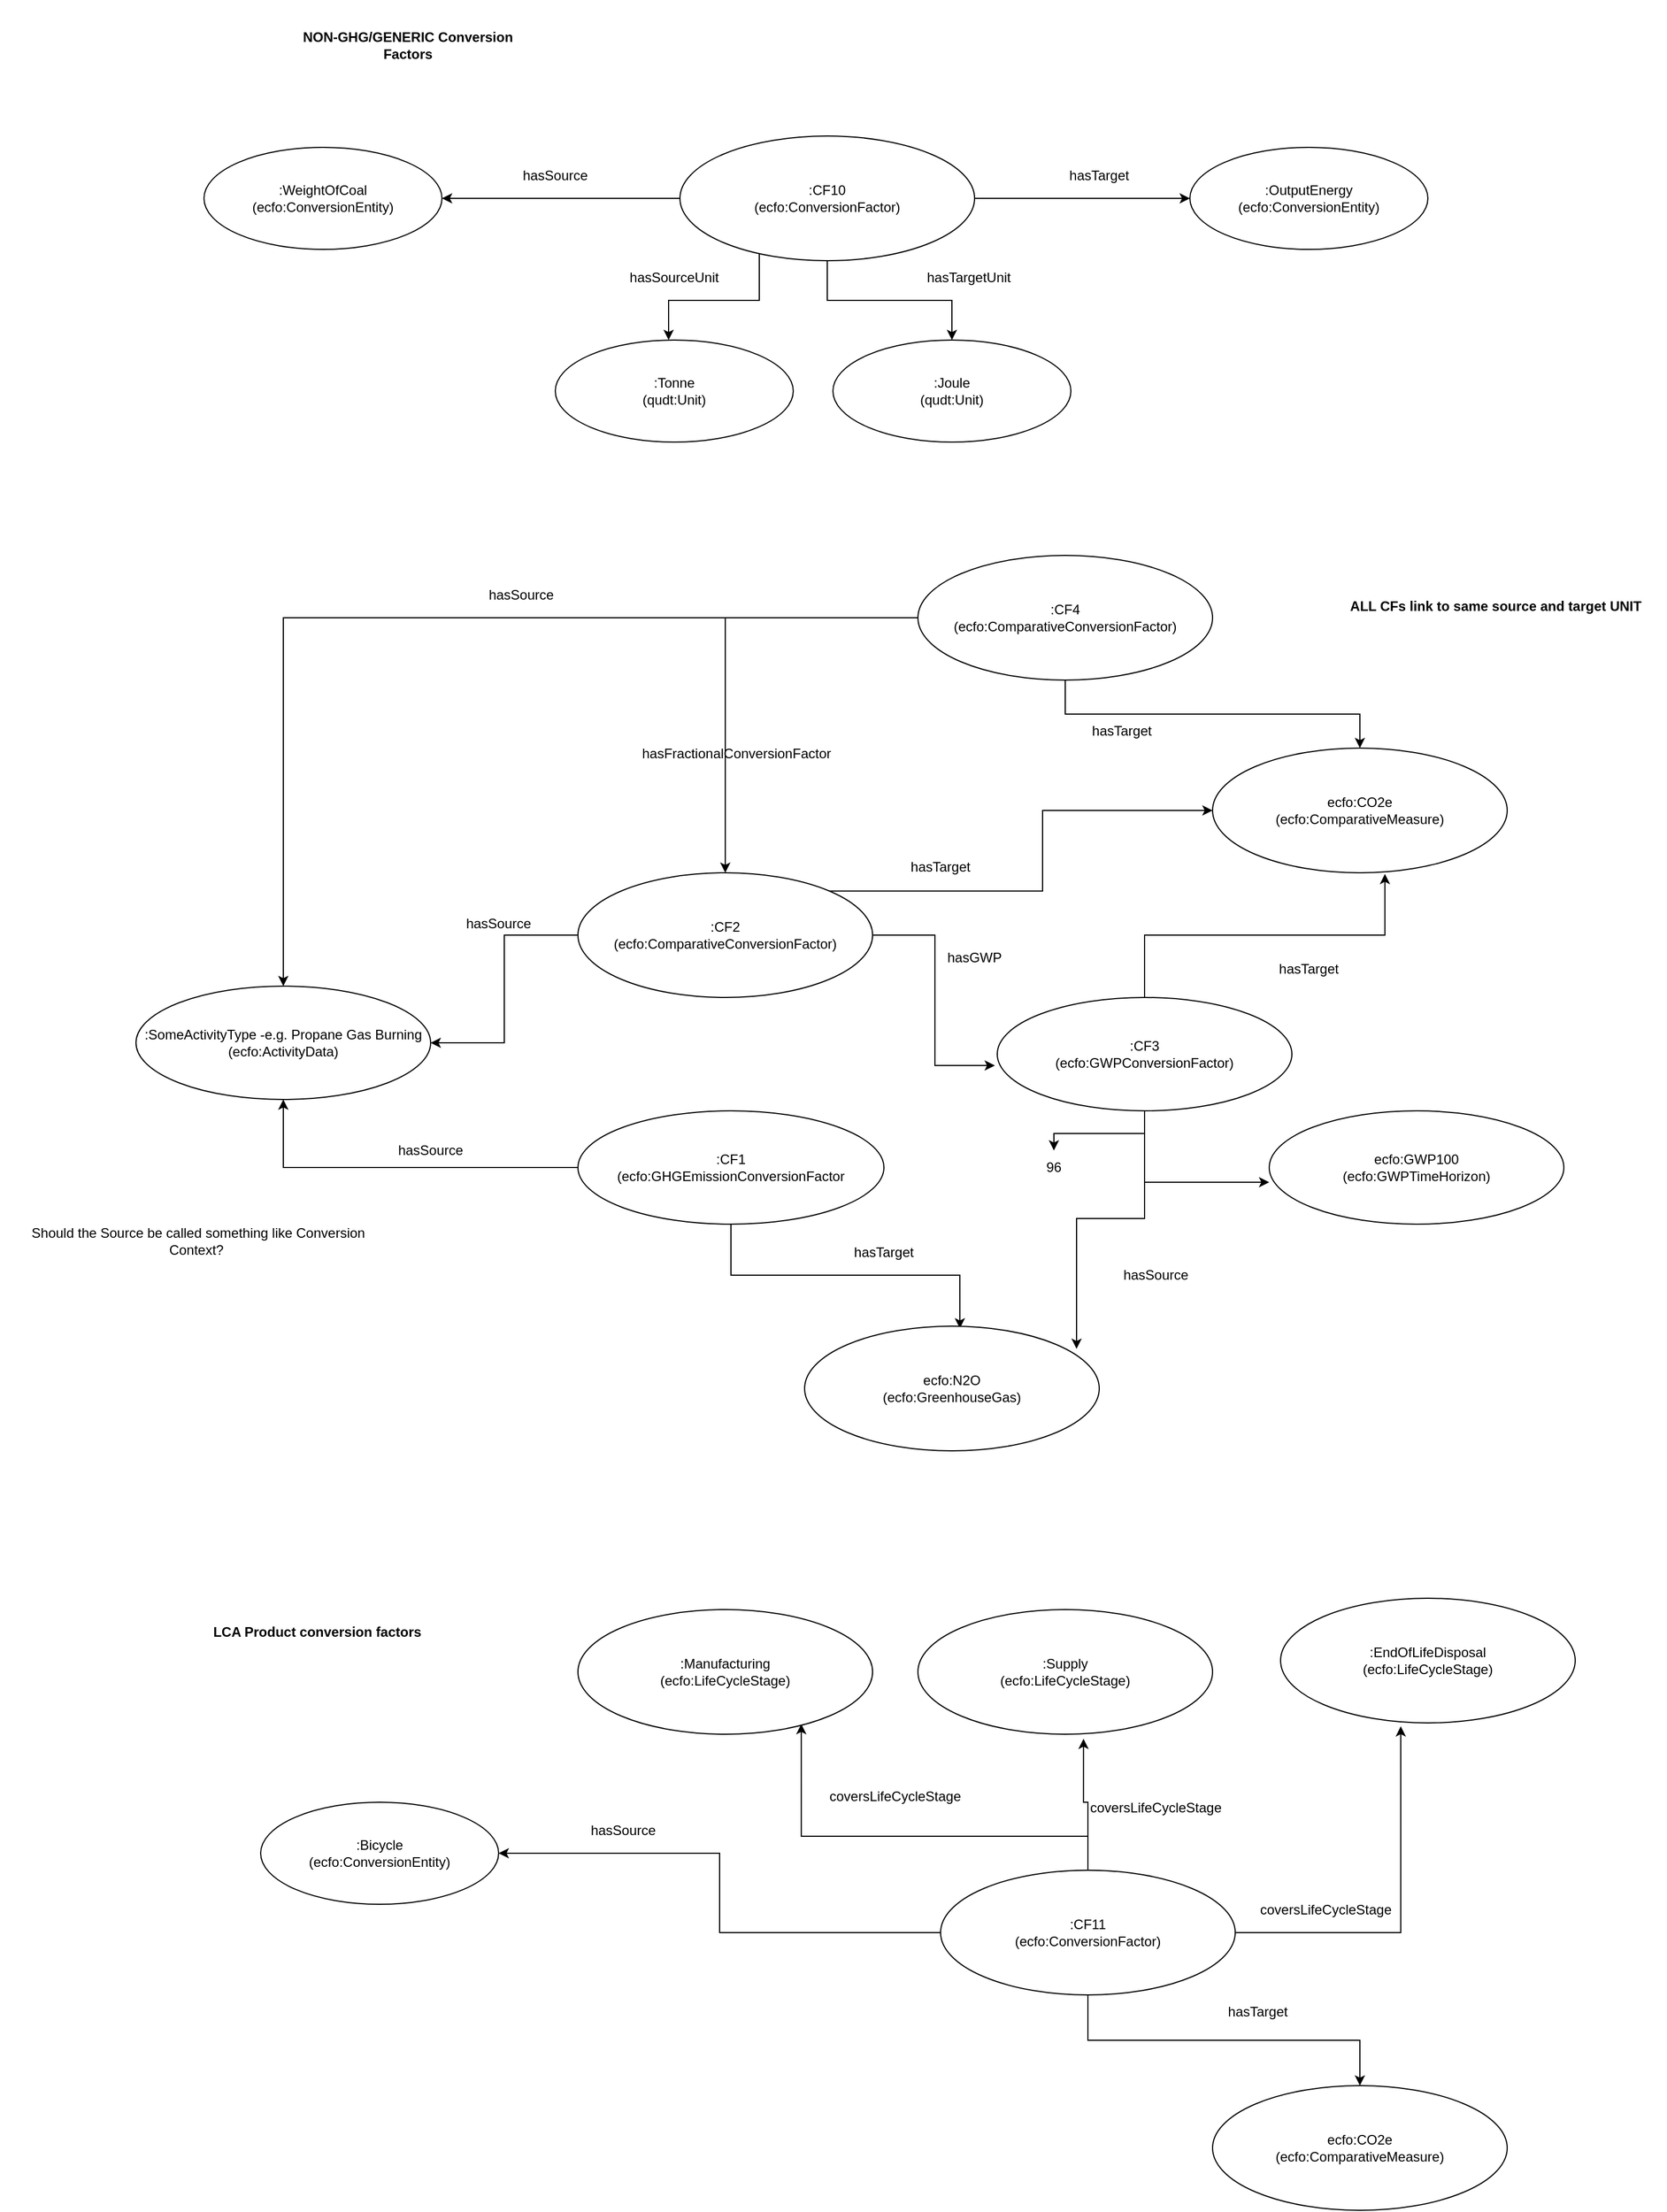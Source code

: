 <mxfile version="18.0.1" type="device"><diagram id="Yz5WXkMZ0Q-86yB7HDwJ" name="Page-1"><mxGraphModel dx="3889" dy="1127" grid="1" gridSize="10" guides="1" tooltips="1" connect="1" arrows="1" fold="1" page="1" pageScale="1" pageWidth="2339" pageHeight="3300" math="0" shadow="0"><root><mxCell id="0"/><mxCell id="1" parent="0"/><mxCell id="ODrJmWh3OD8wCeJmF-KD-8" style="edgeStyle=orthogonalEdgeStyle;rounded=0;orthogonalLoop=1;jettySize=auto;html=1;" edge="1" parent="1" source="ODrJmWh3OD8wCeJmF-KD-4" target="ODrJmWh3OD8wCeJmF-KD-7"><mxGeometry relative="1" as="geometry"/></mxCell><mxCell id="ODrJmWh3OD8wCeJmF-KD-12" style="edgeStyle=orthogonalEdgeStyle;rounded=0;orthogonalLoop=1;jettySize=auto;html=1;entryX=-0.008;entryY=0.6;entryDx=0;entryDy=0;entryPerimeter=0;" edge="1" parent="1" source="ODrJmWh3OD8wCeJmF-KD-4" target="ODrJmWh3OD8wCeJmF-KD-6"><mxGeometry relative="1" as="geometry"/></mxCell><mxCell id="ODrJmWh3OD8wCeJmF-KD-20" style="edgeStyle=orthogonalEdgeStyle;rounded=0;orthogonalLoop=1;jettySize=auto;html=1;exitX=1;exitY=0;exitDx=0;exitDy=0;entryX=0;entryY=0.5;entryDx=0;entryDy=0;" edge="1" parent="1" source="ODrJmWh3OD8wCeJmF-KD-4" target="ODrJmWh3OD8wCeJmF-KD-19"><mxGeometry relative="1" as="geometry"/></mxCell><mxCell id="ODrJmWh3OD8wCeJmF-KD-4" value=":CF2&lt;br&gt;(ecfo:ComparativeConversionFactor)" style="ellipse;whiteSpace=wrap;html=1;" vertex="1" parent="1"><mxGeometry x="210" y="1000" width="260" height="110" as="geometry"/></mxCell><mxCell id="ODrJmWh3OD8wCeJmF-KD-9" style="edgeStyle=orthogonalEdgeStyle;rounded=0;orthogonalLoop=1;jettySize=auto;html=1;" edge="1" parent="1" source="ODrJmWh3OD8wCeJmF-KD-5" target="ODrJmWh3OD8wCeJmF-KD-7"><mxGeometry relative="1" as="geometry"/></mxCell><mxCell id="ODrJmWh3OD8wCeJmF-KD-26" style="edgeStyle=orthogonalEdgeStyle;rounded=0;orthogonalLoop=1;jettySize=auto;html=1;entryX=0.527;entryY=0.018;entryDx=0;entryDy=0;entryPerimeter=0;" edge="1" parent="1" source="ODrJmWh3OD8wCeJmF-KD-5" target="ODrJmWh3OD8wCeJmF-KD-25"><mxGeometry relative="1" as="geometry"/></mxCell><mxCell id="ODrJmWh3OD8wCeJmF-KD-5" value=":CF1&lt;br&gt;(ecfo:GHGEmissionConversionFactor" style="ellipse;whiteSpace=wrap;html=1;" vertex="1" parent="1"><mxGeometry x="210" y="1210" width="270" height="100" as="geometry"/></mxCell><mxCell id="ODrJmWh3OD8wCeJmF-KD-29" style="edgeStyle=orthogonalEdgeStyle;rounded=0;orthogonalLoop=1;jettySize=auto;html=1;entryX=0;entryY=0.63;entryDx=0;entryDy=0;entryPerimeter=0;" edge="1" parent="1" source="ODrJmWh3OD8wCeJmF-KD-6" target="ODrJmWh3OD8wCeJmF-KD-28"><mxGeometry relative="1" as="geometry"/></mxCell><mxCell id="ODrJmWh3OD8wCeJmF-KD-66" style="edgeStyle=orthogonalEdgeStyle;rounded=0;orthogonalLoop=1;jettySize=auto;html=1;entryX=0.5;entryY=0;entryDx=0;entryDy=0;" edge="1" parent="1" source="ODrJmWh3OD8wCeJmF-KD-6" target="ODrJmWh3OD8wCeJmF-KD-64"><mxGeometry relative="1" as="geometry"/></mxCell><mxCell id="ODrJmWh3OD8wCeJmF-KD-67" style="edgeStyle=orthogonalEdgeStyle;rounded=0;orthogonalLoop=1;jettySize=auto;html=1;entryX=0.923;entryY=0.182;entryDx=0;entryDy=0;entryPerimeter=0;" edge="1" parent="1" source="ODrJmWh3OD8wCeJmF-KD-6" target="ODrJmWh3OD8wCeJmF-KD-25"><mxGeometry relative="1" as="geometry"/></mxCell><mxCell id="ODrJmWh3OD8wCeJmF-KD-69" style="edgeStyle=orthogonalEdgeStyle;rounded=0;orthogonalLoop=1;jettySize=auto;html=1;entryX=0.585;entryY=1.009;entryDx=0;entryDy=0;entryPerimeter=0;" edge="1" parent="1" source="ODrJmWh3OD8wCeJmF-KD-6" target="ODrJmWh3OD8wCeJmF-KD-19"><mxGeometry relative="1" as="geometry"/></mxCell><mxCell id="ODrJmWh3OD8wCeJmF-KD-6" value=":CF3&lt;br&gt;(ecfo:GWPConversionFactor)" style="ellipse;whiteSpace=wrap;html=1;" vertex="1" parent="1"><mxGeometry x="580" y="1110" width="260" height="100" as="geometry"/></mxCell><mxCell id="ODrJmWh3OD8wCeJmF-KD-7" value=":SomeActivityType -e.g. Propane Gas Burning&lt;br&gt;(ecfo:ActivityData)" style="ellipse;whiteSpace=wrap;html=1;" vertex="1" parent="1"><mxGeometry x="-180" y="1100" width="260" height="100" as="geometry"/></mxCell><mxCell id="ODrJmWh3OD8wCeJmF-KD-10" value="hasSource" style="text;html=1;strokeColor=none;fillColor=none;align=center;verticalAlign=middle;whiteSpace=wrap;rounded=0;" vertex="1" parent="1"><mxGeometry x="50" y="1230" width="60" height="30" as="geometry"/></mxCell><mxCell id="ODrJmWh3OD8wCeJmF-KD-11" value="hasSource" style="text;html=1;strokeColor=none;fillColor=none;align=center;verticalAlign=middle;whiteSpace=wrap;rounded=0;" vertex="1" parent="1"><mxGeometry x="110" y="1030" width="60" height="30" as="geometry"/></mxCell><mxCell id="ODrJmWh3OD8wCeJmF-KD-14" style="edgeStyle=orthogonalEdgeStyle;rounded=0;orthogonalLoop=1;jettySize=auto;html=1;" edge="1" parent="1" source="ODrJmWh3OD8wCeJmF-KD-13" target="ODrJmWh3OD8wCeJmF-KD-4"><mxGeometry relative="1" as="geometry"/></mxCell><mxCell id="ODrJmWh3OD8wCeJmF-KD-17" style="edgeStyle=orthogonalEdgeStyle;rounded=0;orthogonalLoop=1;jettySize=auto;html=1;entryX=0.5;entryY=0;entryDx=0;entryDy=0;" edge="1" parent="1" source="ODrJmWh3OD8wCeJmF-KD-13" target="ODrJmWh3OD8wCeJmF-KD-7"><mxGeometry relative="1" as="geometry"/></mxCell><mxCell id="ODrJmWh3OD8wCeJmF-KD-21" style="edgeStyle=orthogonalEdgeStyle;rounded=0;orthogonalLoop=1;jettySize=auto;html=1;" edge="1" parent="1" source="ODrJmWh3OD8wCeJmF-KD-13" target="ODrJmWh3OD8wCeJmF-KD-19"><mxGeometry relative="1" as="geometry"/></mxCell><mxCell id="ODrJmWh3OD8wCeJmF-KD-13" value=":CF4&lt;br&gt;(ecfo:ComparativeConversionFactor)" style="ellipse;whiteSpace=wrap;html=1;" vertex="1" parent="1"><mxGeometry x="510" y="720" width="260" height="110" as="geometry"/></mxCell><mxCell id="ODrJmWh3OD8wCeJmF-KD-15" value="hasFractionalConversionFactor" style="text;html=1;strokeColor=none;fillColor=none;align=center;verticalAlign=middle;whiteSpace=wrap;rounded=0;" vertex="1" parent="1"><mxGeometry x="320" y="880" width="60" height="30" as="geometry"/></mxCell><mxCell id="ODrJmWh3OD8wCeJmF-KD-18" value="hasSource" style="text;html=1;strokeColor=none;fillColor=none;align=center;verticalAlign=middle;whiteSpace=wrap;rounded=0;" vertex="1" parent="1"><mxGeometry x="130" y="740" width="60" height="30" as="geometry"/></mxCell><mxCell id="ODrJmWh3OD8wCeJmF-KD-19" value="ecfo:CO2e&lt;br&gt;(ecfo:ComparativeMeasure)" style="ellipse;whiteSpace=wrap;html=1;" vertex="1" parent="1"><mxGeometry x="770" y="890" width="260" height="110" as="geometry"/></mxCell><mxCell id="ODrJmWh3OD8wCeJmF-KD-22" value="hasTarget" style="text;html=1;strokeColor=none;fillColor=none;align=center;verticalAlign=middle;whiteSpace=wrap;rounded=0;" vertex="1" parent="1"><mxGeometry x="660" y="860" width="60" height="30" as="geometry"/></mxCell><mxCell id="ODrJmWh3OD8wCeJmF-KD-23" value="hasTarget" style="text;html=1;strokeColor=none;fillColor=none;align=center;verticalAlign=middle;whiteSpace=wrap;rounded=0;" vertex="1" parent="1"><mxGeometry x="500" y="980" width="60" height="30" as="geometry"/></mxCell><mxCell id="ODrJmWh3OD8wCeJmF-KD-24" value="hasGWP" style="text;html=1;strokeColor=none;fillColor=none;align=center;verticalAlign=middle;whiteSpace=wrap;rounded=0;" vertex="1" parent="1"><mxGeometry x="530" y="1060" width="60" height="30" as="geometry"/></mxCell><mxCell id="ODrJmWh3OD8wCeJmF-KD-25" value="ecfo:N2O&lt;br&gt;(ecfo:GreenhouseGas)" style="ellipse;whiteSpace=wrap;html=1;" vertex="1" parent="1"><mxGeometry x="410" y="1400" width="260" height="110" as="geometry"/></mxCell><mxCell id="ODrJmWh3OD8wCeJmF-KD-27" value="hasTarget" style="text;html=1;strokeColor=none;fillColor=none;align=center;verticalAlign=middle;whiteSpace=wrap;rounded=0;" vertex="1" parent="1"><mxGeometry x="450" y="1320" width="60" height="30" as="geometry"/></mxCell><mxCell id="ODrJmWh3OD8wCeJmF-KD-28" value="ecfo:GWP100&lt;br&gt;(ecfo:GWPTimeHorizon)" style="ellipse;whiteSpace=wrap;html=1;" vertex="1" parent="1"><mxGeometry x="820" y="1210" width="260" height="100" as="geometry"/></mxCell><mxCell id="ODrJmWh3OD8wCeJmF-KD-35" style="edgeStyle=orthogonalEdgeStyle;rounded=0;orthogonalLoop=1;jettySize=auto;html=1;entryX=1;entryY=0.5;entryDx=0;entryDy=0;" edge="1" parent="1" source="ODrJmWh3OD8wCeJmF-KD-30" target="ODrJmWh3OD8wCeJmF-KD-34"><mxGeometry relative="1" as="geometry"/></mxCell><mxCell id="ODrJmWh3OD8wCeJmF-KD-38" style="edgeStyle=orthogonalEdgeStyle;rounded=0;orthogonalLoop=1;jettySize=auto;html=1;entryX=0;entryY=0.5;entryDx=0;entryDy=0;" edge="1" parent="1" source="ODrJmWh3OD8wCeJmF-KD-30" target="ODrJmWh3OD8wCeJmF-KD-37"><mxGeometry relative="1" as="geometry"/></mxCell><mxCell id="ODrJmWh3OD8wCeJmF-KD-40" style="edgeStyle=orthogonalEdgeStyle;rounded=0;orthogonalLoop=1;jettySize=auto;html=1;" edge="1" parent="1" source="ODrJmWh3OD8wCeJmF-KD-30"><mxGeometry relative="1" as="geometry"><mxPoint x="290" y="530" as="targetPoint"/><Array as="points"><mxPoint x="370" y="495"/><mxPoint x="290" y="495"/></Array></mxGeometry></mxCell><mxCell id="ODrJmWh3OD8wCeJmF-KD-45" style="edgeStyle=orthogonalEdgeStyle;rounded=0;orthogonalLoop=1;jettySize=auto;html=1;" edge="1" parent="1" source="ODrJmWh3OD8wCeJmF-KD-30" target="ODrJmWh3OD8wCeJmF-KD-44"><mxGeometry relative="1" as="geometry"/></mxCell><mxCell id="ODrJmWh3OD8wCeJmF-KD-30" value=":CF10&lt;br&gt;(ecfo:ConversionFactor)" style="ellipse;whiteSpace=wrap;html=1;" vertex="1" parent="1"><mxGeometry x="300" y="350" width="260" height="110" as="geometry"/></mxCell><mxCell id="ODrJmWh3OD8wCeJmF-KD-32" value="ALL CFs link to same source and target UNIT" style="text;html=1;strokeColor=none;fillColor=none;align=center;verticalAlign=middle;whiteSpace=wrap;rounded=0;fontStyle=1" vertex="1" parent="1"><mxGeometry x="870" y="690" width="300" height="150" as="geometry"/></mxCell><mxCell id="ODrJmWh3OD8wCeJmF-KD-33" value="NON-GHG/GENERIC Conversion Factors" style="text;html=1;strokeColor=none;fillColor=none;align=center;verticalAlign=middle;whiteSpace=wrap;rounded=0;fontStyle=1" vertex="1" parent="1"><mxGeometry x="-40" y="230" width="200" height="80" as="geometry"/></mxCell><mxCell id="ODrJmWh3OD8wCeJmF-KD-34" value=":WeightOfCoal&lt;br&gt;(ecfo:ConversionEntity)" style="ellipse;whiteSpace=wrap;html=1;" vertex="1" parent="1"><mxGeometry x="-120" y="360" width="210" height="90" as="geometry"/></mxCell><mxCell id="ODrJmWh3OD8wCeJmF-KD-36" value="hasSource" style="text;html=1;strokeColor=none;fillColor=none;align=center;verticalAlign=middle;whiteSpace=wrap;rounded=0;" vertex="1" parent="1"><mxGeometry x="160" y="370" width="60" height="30" as="geometry"/></mxCell><mxCell id="ODrJmWh3OD8wCeJmF-KD-37" value=":OutputEnergy&lt;br&gt;(ecfo:ConversionEntity)" style="ellipse;whiteSpace=wrap;html=1;" vertex="1" parent="1"><mxGeometry x="750" y="360" width="210" height="90" as="geometry"/></mxCell><mxCell id="ODrJmWh3OD8wCeJmF-KD-39" value="hasTarget" style="text;html=1;strokeColor=none;fillColor=none;align=center;verticalAlign=middle;whiteSpace=wrap;rounded=0;" vertex="1" parent="1"><mxGeometry x="640" y="370" width="60" height="30" as="geometry"/></mxCell><mxCell id="ODrJmWh3OD8wCeJmF-KD-41" value="hasSourceUnit" style="text;html=1;strokeColor=none;fillColor=none;align=center;verticalAlign=middle;whiteSpace=wrap;rounded=0;" vertex="1" parent="1"><mxGeometry x="250" y="460" width="90" height="30" as="geometry"/></mxCell><mxCell id="ODrJmWh3OD8wCeJmF-KD-42" value=":Tonne&lt;br&gt;(qudt:Unit)" style="ellipse;whiteSpace=wrap;html=1;" vertex="1" parent="1"><mxGeometry x="190" y="530" width="210" height="90" as="geometry"/></mxCell><mxCell id="ODrJmWh3OD8wCeJmF-KD-43" value="hasTargetUnit" style="text;html=1;strokeColor=none;fillColor=none;align=center;verticalAlign=middle;whiteSpace=wrap;rounded=0;" vertex="1" parent="1"><mxGeometry x="510" y="460" width="90" height="30" as="geometry"/></mxCell><mxCell id="ODrJmWh3OD8wCeJmF-KD-44" value=":Joule&lt;br&gt;(qudt:Unit)" style="ellipse;whiteSpace=wrap;html=1;" vertex="1" parent="1"><mxGeometry x="435" y="530" width="210" height="90" as="geometry"/></mxCell><mxCell id="ODrJmWh3OD8wCeJmF-KD-46" value="LCA Product conversion factors" style="text;html=1;strokeColor=none;fillColor=none;align=center;verticalAlign=middle;whiteSpace=wrap;rounded=0;fontStyle=1" vertex="1" parent="1"><mxGeometry x="-120" y="1630" width="200" height="80" as="geometry"/></mxCell><mxCell id="ODrJmWh3OD8wCeJmF-KD-49" style="edgeStyle=orthogonalEdgeStyle;rounded=0;orthogonalLoop=1;jettySize=auto;html=1;" edge="1" parent="1" source="ODrJmWh3OD8wCeJmF-KD-47" target="ODrJmWh3OD8wCeJmF-KD-48"><mxGeometry relative="1" as="geometry"/></mxCell><mxCell id="ODrJmWh3OD8wCeJmF-KD-54" style="edgeStyle=orthogonalEdgeStyle;rounded=0;orthogonalLoop=1;jettySize=auto;html=1;entryX=0.758;entryY=0.918;entryDx=0;entryDy=0;entryPerimeter=0;" edge="1" parent="1" source="ODrJmWh3OD8wCeJmF-KD-47" target="ODrJmWh3OD8wCeJmF-KD-51"><mxGeometry relative="1" as="geometry"><Array as="points"><mxPoint x="660" y="1850"/><mxPoint x="407" y="1850"/></Array></mxGeometry></mxCell><mxCell id="ODrJmWh3OD8wCeJmF-KD-55" style="edgeStyle=orthogonalEdgeStyle;rounded=0;orthogonalLoop=1;jettySize=auto;html=1;entryX=0.562;entryY=1.036;entryDx=0;entryDy=0;entryPerimeter=0;" edge="1" parent="1" source="ODrJmWh3OD8wCeJmF-KD-47" target="ODrJmWh3OD8wCeJmF-KD-52"><mxGeometry relative="1" as="geometry"/></mxCell><mxCell id="ODrJmWh3OD8wCeJmF-KD-56" style="edgeStyle=orthogonalEdgeStyle;rounded=0;orthogonalLoop=1;jettySize=auto;html=1;entryX=0.408;entryY=1.027;entryDx=0;entryDy=0;entryPerimeter=0;" edge="1" parent="1" source="ODrJmWh3OD8wCeJmF-KD-47" target="ODrJmWh3OD8wCeJmF-KD-53"><mxGeometry relative="1" as="geometry"/></mxCell><mxCell id="ODrJmWh3OD8wCeJmF-KD-61" style="edgeStyle=orthogonalEdgeStyle;rounded=0;orthogonalLoop=1;jettySize=auto;html=1;exitX=0.5;exitY=1;exitDx=0;exitDy=0;" edge="1" parent="1" source="ODrJmWh3OD8wCeJmF-KD-47" target="ODrJmWh3OD8wCeJmF-KD-60"><mxGeometry relative="1" as="geometry"/></mxCell><mxCell id="ODrJmWh3OD8wCeJmF-KD-47" value=":CF11&lt;br&gt;(ecfo:ConversionFactor)" style="ellipse;whiteSpace=wrap;html=1;" vertex="1" parent="1"><mxGeometry x="530" y="1880" width="260" height="110" as="geometry"/></mxCell><mxCell id="ODrJmWh3OD8wCeJmF-KD-48" value=":Bicycle&lt;br&gt;(ecfo:ConversionEntity)" style="ellipse;whiteSpace=wrap;html=1;" vertex="1" parent="1"><mxGeometry x="-70" y="1820" width="210" height="90" as="geometry"/></mxCell><mxCell id="ODrJmWh3OD8wCeJmF-KD-50" value="hasSource" style="text;html=1;strokeColor=none;fillColor=none;align=center;verticalAlign=middle;whiteSpace=wrap;rounded=0;" vertex="1" parent="1"><mxGeometry x="220" y="1830" width="60" height="30" as="geometry"/></mxCell><mxCell id="ODrJmWh3OD8wCeJmF-KD-51" value=":Manufacturing&lt;br&gt;(ecfo:LifeCycleStage)" style="ellipse;whiteSpace=wrap;html=1;" vertex="1" parent="1"><mxGeometry x="210" y="1650" width="260" height="110" as="geometry"/></mxCell><mxCell id="ODrJmWh3OD8wCeJmF-KD-52" value=":Supply&lt;br&gt;(ecfo:LifeCycleStage)" style="ellipse;whiteSpace=wrap;html=1;" vertex="1" parent="1"><mxGeometry x="510" y="1650" width="260" height="110" as="geometry"/></mxCell><mxCell id="ODrJmWh3OD8wCeJmF-KD-53" value=":EndOfLifeDisposal&lt;br&gt;(ecfo:LifeCycleStage)" style="ellipse;whiteSpace=wrap;html=1;" vertex="1" parent="1"><mxGeometry x="830" y="1640" width="260" height="110" as="geometry"/></mxCell><mxCell id="ODrJmWh3OD8wCeJmF-KD-57" value="coversLifeCycleStage" style="text;html=1;strokeColor=none;fillColor=none;align=center;verticalAlign=middle;whiteSpace=wrap;rounded=0;" vertex="1" parent="1"><mxGeometry x="460" y="1800" width="60" height="30" as="geometry"/></mxCell><mxCell id="ODrJmWh3OD8wCeJmF-KD-58" value="coversLifeCycleStage" style="text;html=1;strokeColor=none;fillColor=none;align=center;verticalAlign=middle;whiteSpace=wrap;rounded=0;" vertex="1" parent="1"><mxGeometry x="690" y="1810" width="60" height="30" as="geometry"/></mxCell><mxCell id="ODrJmWh3OD8wCeJmF-KD-59" value="coversLifeCycleStage" style="text;html=1;strokeColor=none;fillColor=none;align=center;verticalAlign=middle;whiteSpace=wrap;rounded=0;" vertex="1" parent="1"><mxGeometry x="840" y="1900" width="60" height="30" as="geometry"/></mxCell><mxCell id="ODrJmWh3OD8wCeJmF-KD-60" value="ecfo:CO2e&lt;br&gt;(ecfo:ComparativeMeasure)" style="ellipse;whiteSpace=wrap;html=1;" vertex="1" parent="1"><mxGeometry x="770" y="2070" width="260" height="110" as="geometry"/></mxCell><mxCell id="ODrJmWh3OD8wCeJmF-KD-62" value="hasTarget" style="text;html=1;strokeColor=none;fillColor=none;align=center;verticalAlign=middle;whiteSpace=wrap;rounded=0;" vertex="1" parent="1"><mxGeometry x="780" y="1990" width="60" height="30" as="geometry"/></mxCell><mxCell id="ODrJmWh3OD8wCeJmF-KD-64" value="96" style="text;html=1;strokeColor=none;fillColor=none;align=center;verticalAlign=middle;whiteSpace=wrap;rounded=0;" vertex="1" parent="1"><mxGeometry x="600" y="1245" width="60" height="30" as="geometry"/></mxCell><mxCell id="ODrJmWh3OD8wCeJmF-KD-68" value="hasSource" style="text;html=1;strokeColor=none;fillColor=none;align=center;verticalAlign=middle;whiteSpace=wrap;rounded=0;" vertex="1" parent="1"><mxGeometry x="690" y="1340" width="60" height="30" as="geometry"/></mxCell><mxCell id="ODrJmWh3OD8wCeJmF-KD-70" value="hasTarget" style="text;html=1;strokeColor=none;fillColor=none;align=center;verticalAlign=middle;whiteSpace=wrap;rounded=0;" vertex="1" parent="1"><mxGeometry x="825" y="1070" width="60" height="30" as="geometry"/></mxCell><mxCell id="ODrJmWh3OD8wCeJmF-KD-71" value="Should the Source be called something like Conversion Context?&amp;nbsp;" style="text;html=1;strokeColor=none;fillColor=none;align=center;verticalAlign=middle;whiteSpace=wrap;rounded=0;" vertex="1" parent="1"><mxGeometry x="-300" y="1310" width="350" height="30" as="geometry"/></mxCell></root></mxGraphModel></diagram></mxfile>